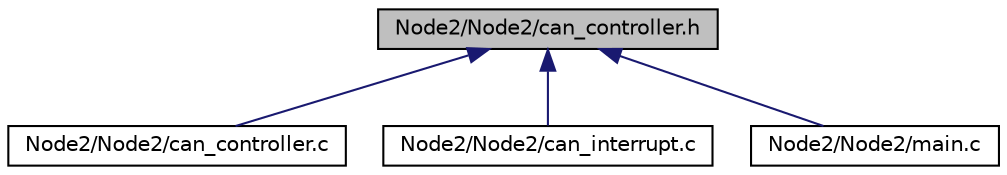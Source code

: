 digraph "Node2/Node2/can_controller.h"
{
  edge [fontname="Helvetica",fontsize="10",labelfontname="Helvetica",labelfontsize="10"];
  node [fontname="Helvetica",fontsize="10",shape=record];
  Node2 [label="Node2/Node2/can_controller.h",height=0.2,width=0.4,color="black", fillcolor="grey75", style="filled", fontcolor="black"];
  Node2 -> Node3 [dir="back",color="midnightblue",fontsize="10",style="solid"];
  Node3 [label="Node2/Node2/can_controller.c",height=0.2,width=0.4,color="black", fillcolor="white", style="filled",URL="$can__controller_8c.html",tooltip="Implementation file for can_controller. "];
  Node2 -> Node4 [dir="back",color="midnightblue",fontsize="10",style="solid"];
  Node4 [label="Node2/Node2/can_interrupt.c",height=0.2,width=0.4,color="black", fillcolor="white", style="filled",URL="$can__interrupt_8c.html",tooltip="Implementation file for can_interrupt. "];
  Node2 -> Node5 [dir="back",color="midnightblue",fontsize="10",style="solid"];
  Node5 [label="Node2/Node2/main.c",height=0.2,width=0.4,color="black", fillcolor="white", style="filled",URL="$Node2_2Node2_2main_8c.html",tooltip="Main file of Node 2. "];
}
